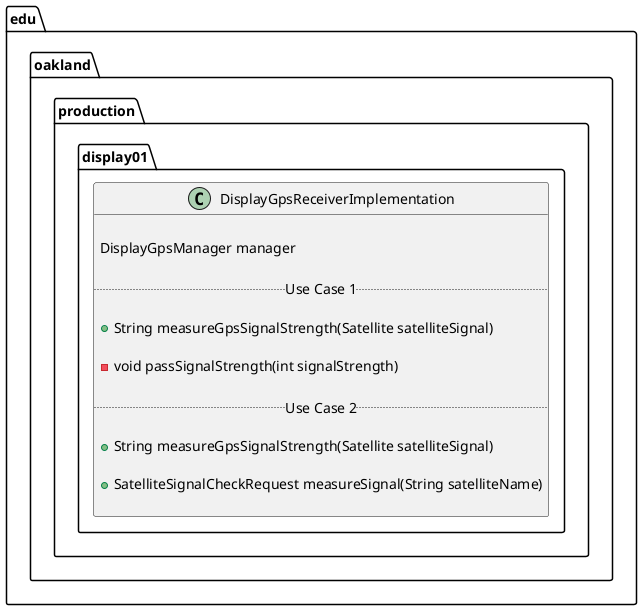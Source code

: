 @startuml DisplayGpsReceiverImplementation

package edu.oakland.production.display01 {
    class DisplayGpsReceiverImplementation {
        
        DisplayGpsManager manager

        .. Use Case 1 ..
        
        + String measureGpsSignalStrength(Satellite satelliteSignal)
        
        - void passSignalStrength(int signalStrength)

        .. Use Case 2 ..
        
        + String measureGpsSignalStrength(Satellite satelliteSignal)
        
        + SatelliteSignalCheckRequest measureSignal(String satelliteName)

    }
}

@enduml